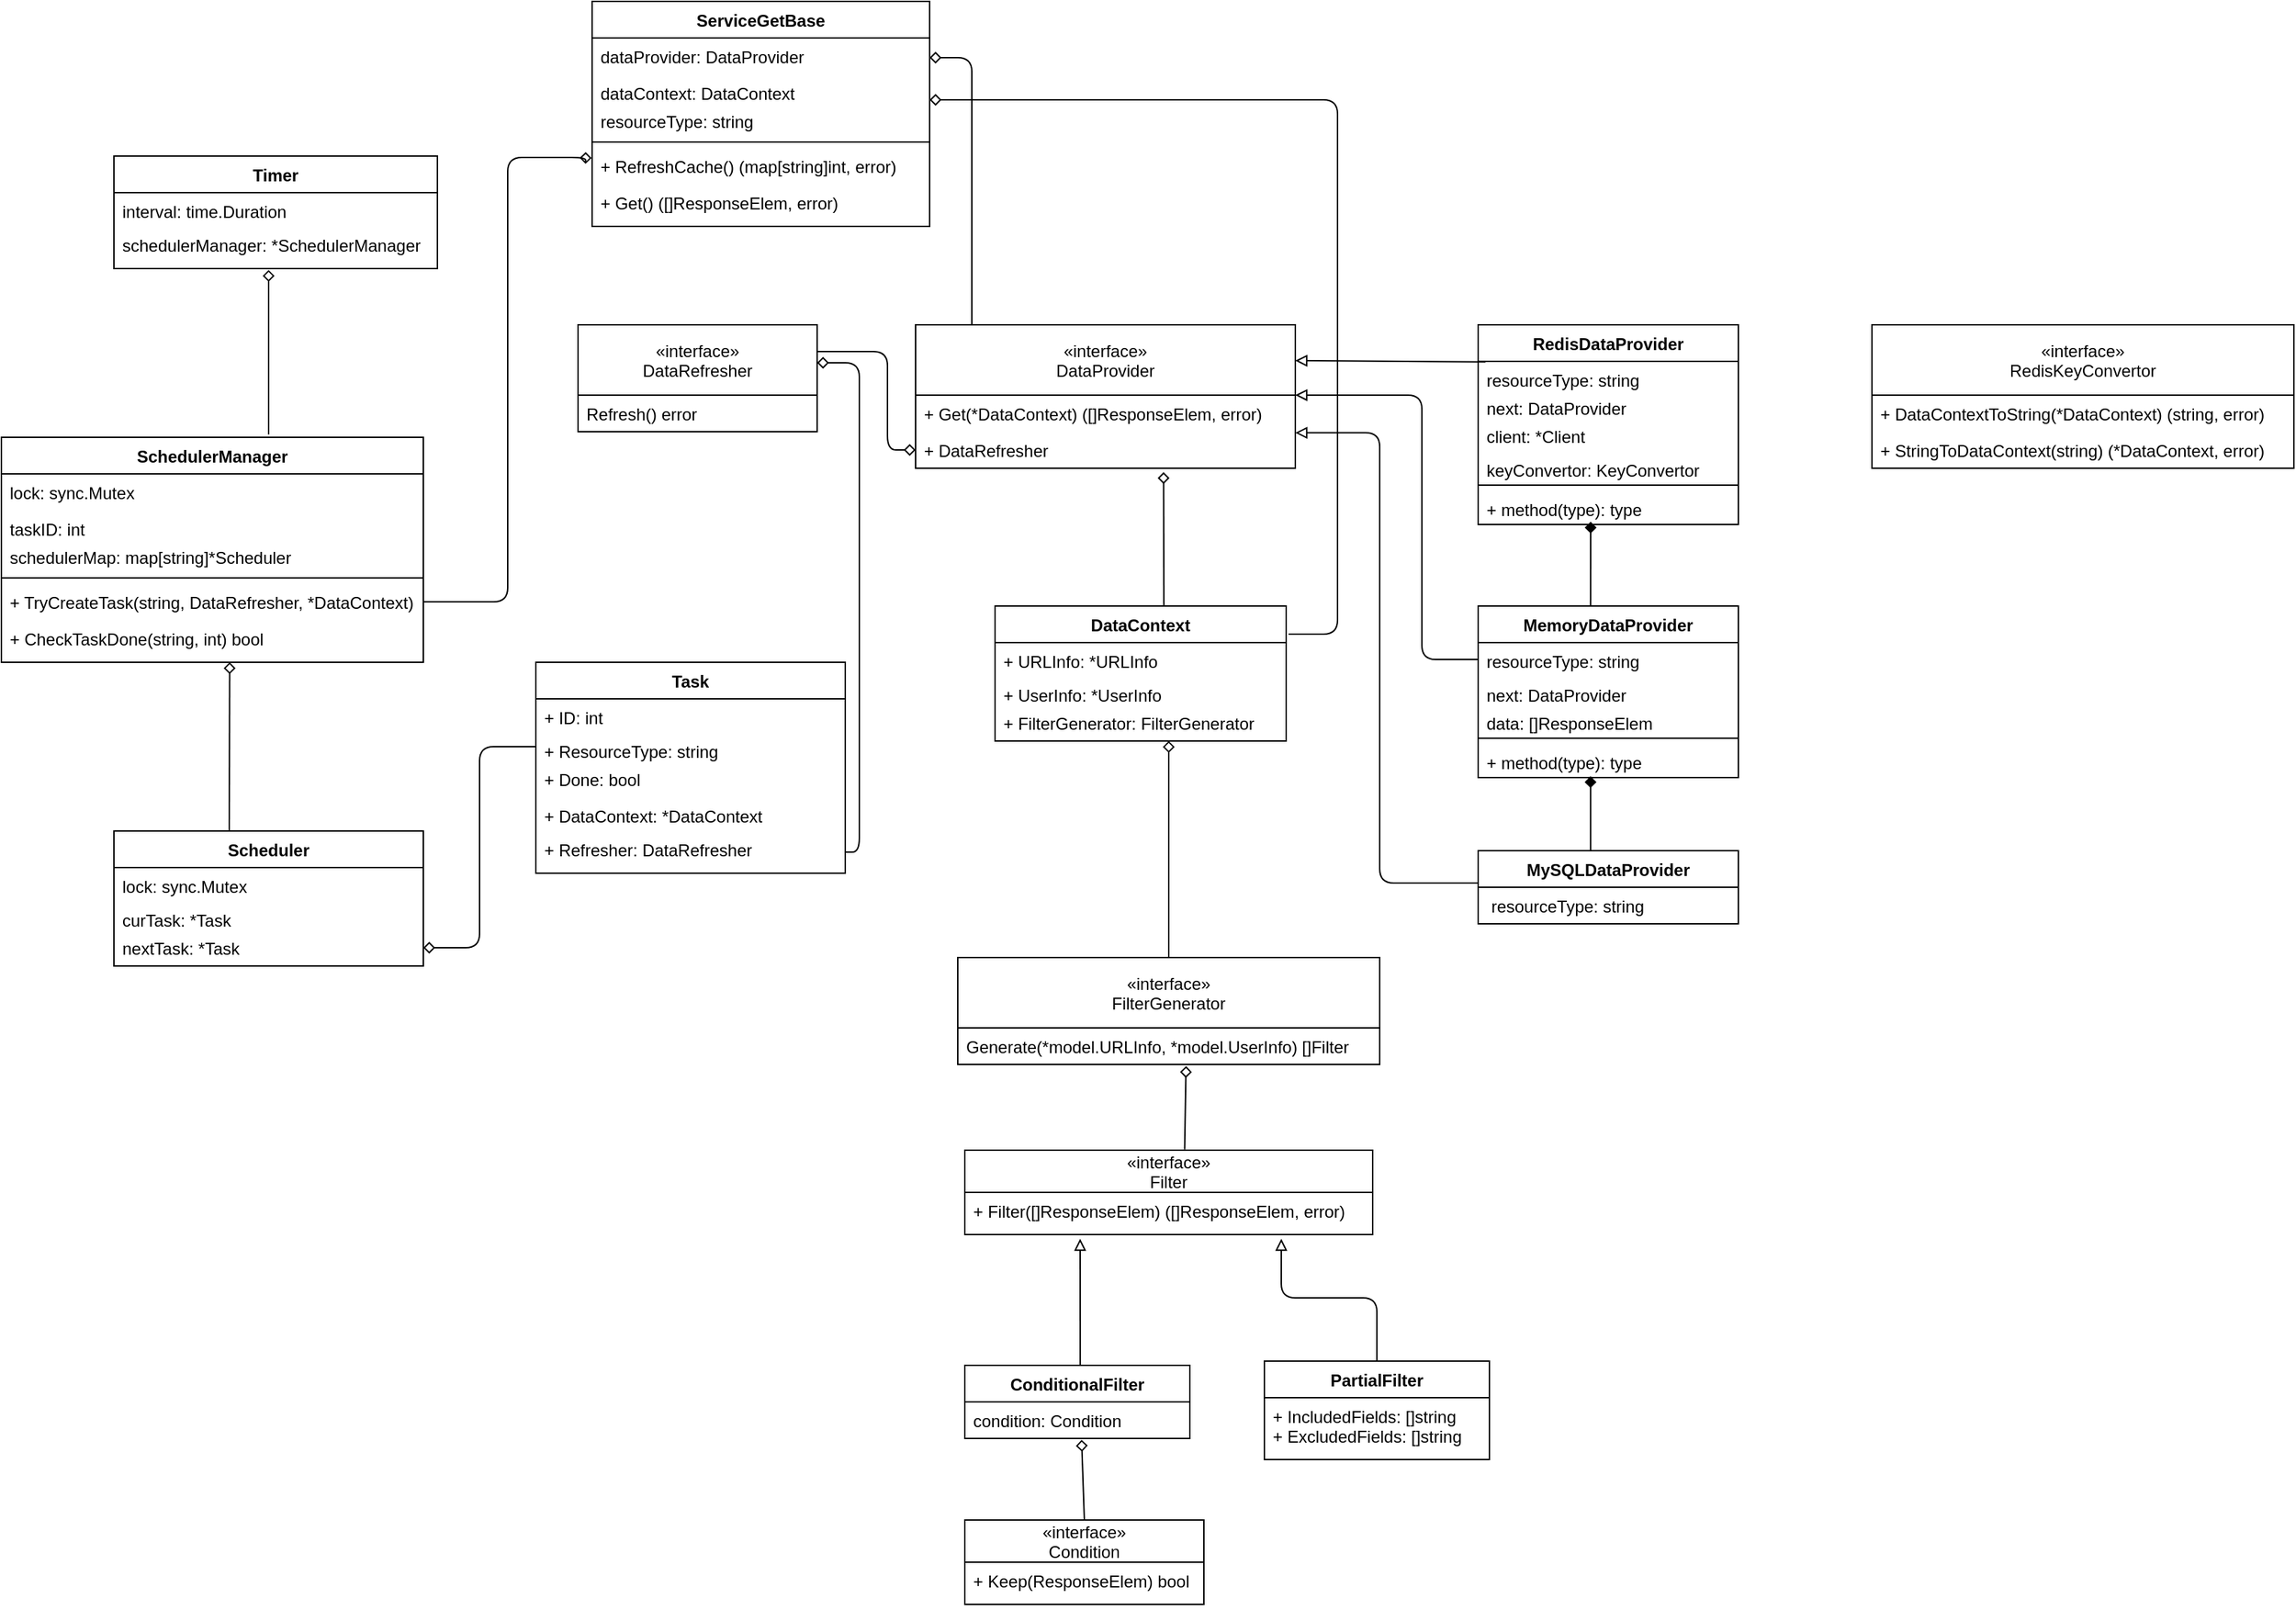 <mxfile>
    <diagram id="uz0e-WhBQIV4k_rEKzST" name="Page-1">
        <mxGraphModel dx="2554" dy="549" grid="1" gridSize="10" guides="1" tooltips="1" connect="1" arrows="1" fold="1" page="1" pageScale="1" pageWidth="1169" pageHeight="827" background="none" math="0" shadow="0">
            <root>
                <mxCell id="0"/>
                <mxCell id="1" parent="0"/>
                <mxCell id="10" value="MySQLDataProvider" style="swimlane;fontStyle=1;align=center;verticalAlign=top;childLayout=stackLayout;horizontal=1;startSize=26;horizontalStack=0;resizeParent=1;resizeParentMax=0;resizeLast=0;collapsible=1;marginBottom=0;" parent="1" vertex="1">
                    <mxGeometry x="750" y="674" width="185" height="52" as="geometry"/>
                </mxCell>
                <mxCell id="11" value=" resourceType: string" style="text;strokeColor=none;fillColor=none;align=left;verticalAlign=top;spacingLeft=4;spacingRight=4;overflow=hidden;rotatable=0;points=[[0,0.5],[1,0.5]];portConstraint=eastwest;" parent="10" vertex="1">
                    <mxGeometry y="26" width="185" height="26" as="geometry"/>
                </mxCell>
                <mxCell id="14" value="«interface»&#10;DataProvider" style="swimlane;fontStyle=0;childLayout=stackLayout;horizontal=1;startSize=50;fillColor=none;horizontalStack=0;resizeParent=1;resizeParentMax=0;resizeLast=0;collapsible=1;marginBottom=0;" parent="1" vertex="1">
                    <mxGeometry x="350" y="300" width="270" height="102" as="geometry"/>
                </mxCell>
                <mxCell id="15" value="+ Get(*DataContext) ([]ResponseElem, error)" style="text;strokeColor=none;fillColor=none;align=left;verticalAlign=top;spacingLeft=4;spacingRight=4;overflow=hidden;rotatable=0;points=[[0,0.5],[1,0.5]];portConstraint=eastwest;" parent="14" vertex="1">
                    <mxGeometry y="50" width="270" height="26" as="geometry"/>
                </mxCell>
                <mxCell id="17" value="+ DataRefresher" style="text;strokeColor=none;fillColor=none;align=left;verticalAlign=top;spacingLeft=4;spacingRight=4;overflow=hidden;rotatable=0;points=[[0,0.5],[1,0.5]];portConstraint=eastwest;" parent="14" vertex="1">
                    <mxGeometry y="76" width="270" height="26" as="geometry"/>
                </mxCell>
                <mxCell id="22" value="" style="edgeStyle=orthogonalEdgeStyle;html=1;endArrow=diamond;endFill=0;exitX=1;exitY=0.25;exitDx=0;exitDy=0;entryX=0;entryY=0.5;entryDx=0;entryDy=0;" parent="1" target="17" edge="1" source="18">
                    <mxGeometry relative="1" as="geometry">
                        <mxPoint x="820" y="326" as="sourcePoint"/>
                        <mxPoint x="340" y="327" as="targetPoint"/>
                        <Array as="points">
                            <mxPoint x="330" y="319"/>
                            <mxPoint x="330" y="389"/>
                        </Array>
                    </mxGeometry>
                </mxCell>
                <mxCell id="18" value="«interface»&#10;DataRefresher" style="swimlane;fontStyle=0;childLayout=stackLayout;horizontal=1;startSize=50;fillColor=none;horizontalStack=0;resizeParent=1;resizeParentMax=0;resizeLast=0;collapsible=1;marginBottom=0;" parent="1" vertex="1">
                    <mxGeometry x="110" y="300" width="170" height="76" as="geometry"/>
                </mxCell>
                <mxCell id="19" value="Refresh() error" style="text;strokeColor=none;fillColor=none;align=left;verticalAlign=top;spacingLeft=4;spacingRight=4;overflow=hidden;rotatable=0;points=[[0,0.5],[1,0.5]];portConstraint=eastwest;" parent="18" vertex="1">
                    <mxGeometry y="50" width="170" height="26" as="geometry"/>
                </mxCell>
                <mxCell id="24" value="MemoryDataProvider" style="swimlane;fontStyle=1;align=center;verticalAlign=top;childLayout=stackLayout;horizontal=1;startSize=26;horizontalStack=0;resizeParent=1;resizeParentMax=0;resizeLast=0;collapsible=1;marginBottom=0;" parent="1" vertex="1">
                    <mxGeometry x="750" y="500" width="185" height="122" as="geometry"/>
                </mxCell>
                <mxCell id="25" value="resourceType: string&#10;&#10;" style="text;strokeColor=none;fillColor=none;align=left;verticalAlign=top;spacingLeft=4;spacingRight=4;overflow=hidden;rotatable=0;points=[[0,0.5],[1,0.5]];portConstraint=eastwest;" parent="24" vertex="1">
                    <mxGeometry y="26" width="185" height="24" as="geometry"/>
                </mxCell>
                <mxCell id="62" value="next: DataProvider" style="text;strokeColor=none;fillColor=none;align=left;verticalAlign=top;spacingLeft=4;spacingRight=4;overflow=hidden;rotatable=0;points=[[0,0.5],[1,0.5]];portConstraint=eastwest;" vertex="1" parent="24">
                    <mxGeometry y="50" width="185" height="20" as="geometry"/>
                </mxCell>
                <mxCell id="63" value="data: []ResponseElem" style="text;strokeColor=none;fillColor=none;align=left;verticalAlign=top;spacingLeft=4;spacingRight=4;overflow=hidden;rotatable=0;points=[[0,0.5],[1,0.5]];portConstraint=eastwest;" vertex="1" parent="24">
                    <mxGeometry y="70" width="185" height="20" as="geometry"/>
                </mxCell>
                <mxCell id="26" value="" style="line;strokeWidth=1;fillColor=none;align=left;verticalAlign=middle;spacingTop=-1;spacingLeft=3;spacingRight=3;rotatable=0;labelPosition=right;points=[];portConstraint=eastwest;strokeColor=inherit;" parent="24" vertex="1">
                    <mxGeometry y="90" width="185" height="8" as="geometry"/>
                </mxCell>
                <mxCell id="27" value="+ method(type): type" style="text;strokeColor=none;fillColor=none;align=left;verticalAlign=top;spacingLeft=4;spacingRight=4;overflow=hidden;rotatable=0;points=[[0,0.5],[1,0.5]];portConstraint=eastwest;" parent="24" vertex="1">
                    <mxGeometry y="98" width="185" height="24" as="geometry"/>
                </mxCell>
                <mxCell id="33" value="" style="edgeStyle=none;html=1;endArrow=block;endFill=0;entryX=1;entryY=0.25;entryDx=0;entryDy=0;exitX=0.028;exitY=0.02;exitDx=0;exitDy=0;exitPerimeter=0;" parent="1" source="66" target="14" edge="1">
                    <mxGeometry relative="1" as="geometry"/>
                </mxCell>
                <mxCell id="29" value="RedisDataProvider" style="swimlane;fontStyle=1;align=center;verticalAlign=top;childLayout=stackLayout;horizontal=1;startSize=26;horizontalStack=0;resizeParent=1;resizeParentMax=0;resizeLast=0;collapsible=1;marginBottom=0;" parent="1" vertex="1">
                    <mxGeometry x="750" y="300" width="185" height="142" as="geometry"/>
                </mxCell>
                <mxCell id="66" value="resourceType: string" style="text;strokeColor=none;fillColor=none;align=left;verticalAlign=top;spacingLeft=4;spacingRight=4;overflow=hidden;rotatable=0;points=[[0,0.5],[1,0.5]];portConstraint=eastwest;" vertex="1" parent="29">
                    <mxGeometry y="26" width="185" height="20" as="geometry"/>
                </mxCell>
                <mxCell id="65" value="next: DataProvider" style="text;strokeColor=none;fillColor=none;align=left;verticalAlign=top;spacingLeft=4;spacingRight=4;overflow=hidden;rotatable=0;points=[[0,0.5],[1,0.5]];portConstraint=eastwest;" vertex="1" parent="29">
                    <mxGeometry y="46" width="185" height="20" as="geometry"/>
                </mxCell>
                <mxCell id="64" value="client: *Client" style="text;strokeColor=none;fillColor=none;align=left;verticalAlign=top;spacingLeft=4;spacingRight=4;overflow=hidden;rotatable=0;points=[[0,0.5],[1,0.5]];portConstraint=eastwest;" vertex="1" parent="29">
                    <mxGeometry y="66" width="185" height="24" as="geometry"/>
                </mxCell>
                <mxCell id="30" value="keyConvertor: KeyConvertor" style="text;strokeColor=none;fillColor=none;align=left;verticalAlign=top;spacingLeft=4;spacingRight=4;overflow=hidden;rotatable=0;points=[[0,0.5],[1,0.5]];portConstraint=eastwest;" parent="29" vertex="1">
                    <mxGeometry y="90" width="185" height="20" as="geometry"/>
                </mxCell>
                <mxCell id="31" value="" style="line;strokeWidth=1;fillColor=none;align=left;verticalAlign=middle;spacingTop=-1;spacingLeft=3;spacingRight=3;rotatable=0;labelPosition=right;points=[];portConstraint=eastwest;strokeColor=inherit;" parent="29" vertex="1">
                    <mxGeometry y="110" width="185" height="8" as="geometry"/>
                </mxCell>
                <mxCell id="32" value="+ method(type): type" style="text;strokeColor=none;fillColor=none;align=left;verticalAlign=top;spacingLeft=4;spacingRight=4;overflow=hidden;rotatable=0;points=[[0,0.5],[1,0.5]];portConstraint=eastwest;" parent="29" vertex="1">
                    <mxGeometry y="118" width="185" height="24" as="geometry"/>
                </mxCell>
                <mxCell id="34" value="" style="edgeStyle=none;html=1;endArrow=diamond;endFill=1;entryX=0.432;entryY=0.958;entryDx=0;entryDy=0;entryPerimeter=0;exitX=0.432;exitY=0;exitDx=0;exitDy=0;exitPerimeter=0;" parent="1" source="10" edge="1" target="27">
                    <mxGeometry relative="1" as="geometry">
                        <mxPoint x="450" y="533" as="targetPoint"/>
                        <mxPoint x="830" y="690" as="sourcePoint"/>
                    </mxGeometry>
                </mxCell>
                <mxCell id="35" value="" style="edgeStyle=none;html=1;endArrow=diamond;endFill=1;exitX=0.432;exitY=0;exitDx=0;exitDy=0;exitPerimeter=0;" parent="1" source="24" edge="1">
                    <mxGeometry relative="1" as="geometry">
                        <mxPoint x="830" y="440" as="targetPoint"/>
                    </mxGeometry>
                </mxCell>
                <mxCell id="36" value="«interface»&#10;Filter" style="swimlane;fontStyle=0;childLayout=stackLayout;horizontal=1;startSize=30;fillColor=none;horizontalStack=0;resizeParent=1;resizeParentMax=0;resizeLast=0;collapsible=1;marginBottom=0;" parent="1" vertex="1">
                    <mxGeometry x="385" y="887" width="290" height="60" as="geometry"/>
                </mxCell>
                <mxCell id="37" value="+ Filter([]ResponseElem) ([]ResponseElem, error)&#10;" style="text;strokeColor=none;fillColor=none;align=left;verticalAlign=top;spacingLeft=4;spacingRight=4;overflow=hidden;rotatable=0;points=[[0,0.5],[1,0.5]];portConstraint=eastwest;" parent="36" vertex="1">
                    <mxGeometry y="30" width="290" height="30" as="geometry"/>
                </mxCell>
                <mxCell id="44" value="" style="edgeStyle=none;html=1;endArrow=block;endFill=0;exitX=0.513;exitY=0;exitDx=0;exitDy=0;exitPerimeter=0;" parent="1" source="40" edge="1">
                    <mxGeometry relative="1" as="geometry">
                        <mxPoint x="467" y="950" as="targetPoint"/>
                        <mxPoint x="470" y="1040" as="sourcePoint"/>
                    </mxGeometry>
                </mxCell>
                <mxCell id="40" value="ConditionalFilter" style="swimlane;fontStyle=1;align=center;verticalAlign=top;childLayout=stackLayout;horizontal=1;startSize=26;horizontalStack=0;resizeParent=1;resizeParentMax=0;resizeLast=0;collapsible=1;marginBottom=0;" parent="1" vertex="1">
                    <mxGeometry x="385" y="1040" width="160" height="52" as="geometry"/>
                </mxCell>
                <mxCell id="41" value="condition: Condition" style="text;strokeColor=none;fillColor=none;align=left;verticalAlign=top;spacingLeft=4;spacingRight=4;overflow=hidden;rotatable=0;points=[[0,0.5],[1,0.5]];portConstraint=eastwest;" parent="40" vertex="1">
                    <mxGeometry y="26" width="160" height="26" as="geometry"/>
                </mxCell>
                <mxCell id="47" value="" style="edgeStyle=none;html=1;endArrow=diamond;endFill=0;entryX=0.519;entryY=1.038;entryDx=0;entryDy=0;entryPerimeter=0;exitX=0.5;exitY=0;exitDx=0;exitDy=0;" parent="1" source="45" target="41" edge="1">
                    <mxGeometry relative="1" as="geometry">
                        <mxPoint x="580" y="1380" as="targetPoint"/>
                    </mxGeometry>
                </mxCell>
                <mxCell id="45" value="«interface»&#10;Condition" style="swimlane;fontStyle=0;childLayout=stackLayout;horizontal=1;startSize=30;fillColor=none;horizontalStack=0;resizeParent=1;resizeParentMax=0;resizeLast=0;collapsible=1;marginBottom=0;" parent="1" vertex="1">
                    <mxGeometry x="385" y="1150" width="170" height="60" as="geometry"/>
                </mxCell>
                <mxCell id="46" value="+ Keep(ResponseElem) bool&#10;" style="text;strokeColor=none;fillColor=none;align=left;verticalAlign=top;spacingLeft=4;spacingRight=4;overflow=hidden;rotatable=0;points=[[0,0.5],[1,0.5]];portConstraint=eastwest;" parent="45" vertex="1">
                    <mxGeometry y="30" width="170" height="30" as="geometry"/>
                </mxCell>
                <mxCell id="54" value="" style="edgeStyle=orthogonalEdgeStyle;html=1;endArrow=block;endFill=0;exitX=0.5;exitY=0;exitDx=0;exitDy=0;entryX=0.776;entryY=1.1;entryDx=0;entryDy=0;entryPerimeter=0;" edge="1" parent="1" source="52" target="37">
                    <mxGeometry relative="1" as="geometry">
                        <mxPoint x="610" y="960" as="targetPoint"/>
                        <mxPoint x="614.474" y="1007" as="sourcePoint"/>
                        <Array as="points">
                            <mxPoint x="678" y="992"/>
                            <mxPoint x="610" y="992"/>
                        </Array>
                    </mxGeometry>
                </mxCell>
                <mxCell id="52" value="PartialFilter" style="swimlane;fontStyle=1;align=center;verticalAlign=top;childLayout=stackLayout;horizontal=1;startSize=26;horizontalStack=0;resizeParent=1;resizeParentMax=0;resizeLast=0;collapsible=1;marginBottom=0;" vertex="1" parent="1">
                    <mxGeometry x="598" y="1037" width="160" height="70" as="geometry"/>
                </mxCell>
                <mxCell id="53" value="+ IncludedFields: []string&#10;+ ExcludedFields: []string" style="text;strokeColor=none;fillColor=none;align=left;verticalAlign=top;spacingLeft=4;spacingRight=4;overflow=hidden;rotatable=0;points=[[0,0.5],[1,0.5]];portConstraint=eastwest;" vertex="1" parent="52">
                    <mxGeometry y="26" width="160" height="44" as="geometry"/>
                </mxCell>
                <mxCell id="55" value="DataContext" style="swimlane;fontStyle=1;align=center;verticalAlign=top;childLayout=stackLayout;horizontal=1;startSize=26;horizontalStack=0;resizeParent=1;resizeParentMax=0;resizeLast=0;collapsible=1;marginBottom=0;" vertex="1" parent="1">
                    <mxGeometry x="406.5" y="500" width="207" height="96" as="geometry"/>
                </mxCell>
                <mxCell id="61" value="+ URLInfo: *URLInfo" style="text;strokeColor=none;fillColor=none;align=left;verticalAlign=top;spacingLeft=4;spacingRight=4;overflow=hidden;rotatable=0;points=[[0,0.5],[1,0.5]];portConstraint=eastwest;" vertex="1" parent="55">
                    <mxGeometry y="26" width="207" height="24" as="geometry"/>
                </mxCell>
                <mxCell id="60" value="+ UserInfo: *UserInfo" style="text;strokeColor=none;fillColor=none;align=left;verticalAlign=top;spacingLeft=4;spacingRight=4;overflow=hidden;rotatable=0;points=[[0,0.5],[1,0.5]];portConstraint=eastwest;" vertex="1" parent="55">
                    <mxGeometry y="50" width="207" height="20" as="geometry"/>
                </mxCell>
                <mxCell id="59" value="+ FilterGenerator: FilterGenerator" style="text;strokeColor=none;fillColor=none;align=left;verticalAlign=top;spacingLeft=4;spacingRight=4;overflow=hidden;rotatable=0;points=[[0,0.5],[1,0.5]];portConstraint=eastwest;" vertex="1" parent="55">
                    <mxGeometry y="70" width="207" height="26" as="geometry"/>
                </mxCell>
                <mxCell id="67" value="«interface»&#10;FilterGenerator" style="swimlane;fontStyle=0;childLayout=stackLayout;horizontal=1;startSize=50;fillColor=none;horizontalStack=0;resizeParent=1;resizeParentMax=0;resizeLast=0;collapsible=1;marginBottom=0;" vertex="1" parent="1">
                    <mxGeometry x="380" y="750" width="300" height="76" as="geometry"/>
                </mxCell>
                <mxCell id="68" value="Generate(*model.URLInfo, *model.UserInfo) []Filter" style="text;strokeColor=none;fillColor=none;align=left;verticalAlign=top;spacingLeft=4;spacingRight=4;overflow=hidden;rotatable=0;points=[[0,0.5],[1,0.5]];portConstraint=eastwest;" vertex="1" parent="67">
                    <mxGeometry y="50" width="300" height="26" as="geometry"/>
                </mxCell>
                <mxCell id="76" value="" style="edgeStyle=none;html=1;endArrow=diamond;endFill=0;entryX=0.653;entryY=1.108;entryDx=0;entryDy=0;entryPerimeter=0;exitX=0.58;exitY=0;exitDx=0;exitDy=0;exitPerimeter=0;" edge="1" parent="1" source="55" target="17">
                    <mxGeometry relative="1" as="geometry">
                        <mxPoint x="390" y="490" as="sourcePoint"/>
                        <mxPoint x="360" y="335.5" as="targetPoint"/>
                    </mxGeometry>
                </mxCell>
                <mxCell id="102" value="" style="edgeStyle=orthogonalEdgeStyle;html=1;endArrow=diamond;endFill=0;" edge="1" parent="1">
                    <mxGeometry relative="1" as="geometry">
                        <mxPoint x="-110" y="261" as="targetPoint"/>
                        <Array as="points">
                            <mxPoint x="-110" y="261"/>
                        </Array>
                        <mxPoint x="-110" y="378" as="sourcePoint"/>
                    </mxGeometry>
                </mxCell>
                <mxCell id="82" value="" style="edgeStyle=orthogonalEdgeStyle;html=1;endArrow=block;endFill=0;exitX=0;exitY=0.5;exitDx=0;exitDy=0;entryX=1;entryY=0.031;entryDx=0;entryDy=0;entryPerimeter=0;" edge="1" parent="1" target="17">
                    <mxGeometry relative="1" as="geometry">
                        <mxPoint x="750" y="697" as="sourcePoint"/>
                        <mxPoint x="550" y="410" as="targetPoint"/>
                        <Array as="points">
                            <mxPoint x="680" y="697"/>
                            <mxPoint x="680" y="377"/>
                        </Array>
                    </mxGeometry>
                </mxCell>
                <mxCell id="83" value="Scheduler" style="swimlane;fontStyle=1;align=center;verticalAlign=top;childLayout=stackLayout;horizontal=1;startSize=26;horizontalStack=0;resizeParent=1;resizeParentMax=0;resizeLast=0;collapsible=1;marginBottom=0;" vertex="1" parent="1">
                    <mxGeometry x="-220" y="660" width="220" height="96" as="geometry"/>
                </mxCell>
                <mxCell id="84" value="lock: sync.Mutex" style="text;strokeColor=none;fillColor=none;align=left;verticalAlign=top;spacingLeft=4;spacingRight=4;overflow=hidden;rotatable=0;points=[[0,0.5],[1,0.5]];portConstraint=eastwest;" vertex="1" parent="83">
                    <mxGeometry y="26" width="220" height="24" as="geometry"/>
                </mxCell>
                <mxCell id="85" value="curTask: *Task" style="text;strokeColor=none;fillColor=none;align=left;verticalAlign=top;spacingLeft=4;spacingRight=4;overflow=hidden;rotatable=0;points=[[0,0.5],[1,0.5]];portConstraint=eastwest;" vertex="1" parent="83">
                    <mxGeometry y="50" width="220" height="20" as="geometry"/>
                </mxCell>
                <mxCell id="86" value="nextTask: *Task" style="text;strokeColor=none;fillColor=none;align=left;verticalAlign=top;spacingLeft=4;spacingRight=4;overflow=hidden;rotatable=0;points=[[0,0.5],[1,0.5]];portConstraint=eastwest;" vertex="1" parent="83">
                    <mxGeometry y="70" width="220" height="26" as="geometry"/>
                </mxCell>
                <mxCell id="87" value="" style="edgeStyle=orthogonalEdgeStyle;html=1;endArrow=block;endFill=0;exitX=0;exitY=0.5;exitDx=0;exitDy=0;entryX=1;entryY=0.031;entryDx=0;entryDy=0;entryPerimeter=0;" edge="1" parent="1" source="25">
                    <mxGeometry relative="1" as="geometry">
                        <mxPoint x="750" y="670.2" as="sourcePoint"/>
                        <mxPoint x="620" y="350.006" as="targetPoint"/>
                        <Array as="points">
                            <mxPoint x="710" y="538"/>
                            <mxPoint x="710" y="350"/>
                        </Array>
                    </mxGeometry>
                </mxCell>
                <mxCell id="88" value="" style="edgeStyle=none;html=1;endArrow=diamond;endFill=0;entryX=0.653;entryY=1.108;entryDx=0;entryDy=0;entryPerimeter=0;" edge="1" parent="1">
                    <mxGeometry relative="1" as="geometry">
                        <mxPoint x="530" y="750" as="sourcePoint"/>
                        <mxPoint x="530" y="595.998" as="targetPoint"/>
                    </mxGeometry>
                </mxCell>
                <mxCell id="89" value="" style="edgeStyle=none;html=1;endArrow=diamond;endFill=0;entryX=0.541;entryY=1.046;entryDx=0;entryDy=0;entryPerimeter=0;exitX=0.539;exitY=-0.01;exitDx=0;exitDy=0;exitPerimeter=0;" edge="1" parent="1" source="36" target="68">
                    <mxGeometry relative="1" as="geometry">
                        <mxPoint x="542" y="880" as="sourcePoint"/>
                        <mxPoint x="540" y="830" as="targetPoint"/>
                    </mxGeometry>
                </mxCell>
                <mxCell id="90" value="Task" style="swimlane;fontStyle=1;align=center;verticalAlign=top;childLayout=stackLayout;horizontal=1;startSize=26;horizontalStack=0;resizeParent=1;resizeParentMax=0;resizeLast=0;collapsible=1;marginBottom=0;" vertex="1" parent="1">
                    <mxGeometry x="80" y="540" width="220" height="150" as="geometry"/>
                </mxCell>
                <mxCell id="91" value="+ ID: int" style="text;strokeColor=none;fillColor=none;align=left;verticalAlign=top;spacingLeft=4;spacingRight=4;overflow=hidden;rotatable=0;points=[[0,0.5],[1,0.5]];portConstraint=eastwest;" vertex="1" parent="90">
                    <mxGeometry y="26" width="220" height="24" as="geometry"/>
                </mxCell>
                <mxCell id="92" value="+ ResourceType: string" style="text;strokeColor=none;fillColor=none;align=left;verticalAlign=top;spacingLeft=4;spacingRight=4;overflow=hidden;rotatable=0;points=[[0,0.5],[1,0.5]];portConstraint=eastwest;" vertex="1" parent="90">
                    <mxGeometry y="50" width="220" height="20" as="geometry"/>
                </mxCell>
                <mxCell id="93" value="+ Done: bool" style="text;strokeColor=none;fillColor=none;align=left;verticalAlign=top;spacingLeft=4;spacingRight=4;overflow=hidden;rotatable=0;points=[[0,0.5],[1,0.5]];portConstraint=eastwest;" vertex="1" parent="90">
                    <mxGeometry y="70" width="220" height="26" as="geometry"/>
                </mxCell>
                <mxCell id="95" value="+ DataContext: *DataContext" style="text;strokeColor=none;fillColor=none;align=left;verticalAlign=top;spacingLeft=4;spacingRight=4;overflow=hidden;rotatable=0;points=[[0,0.5],[1,0.5]];portConstraint=eastwest;" vertex="1" parent="90">
                    <mxGeometry y="96" width="220" height="24" as="geometry"/>
                </mxCell>
                <mxCell id="94" value="+ Refresher: DataRefresher" style="text;strokeColor=none;fillColor=none;align=left;verticalAlign=top;spacingLeft=4;spacingRight=4;overflow=hidden;rotatable=0;points=[[0,0.5],[1,0.5]];portConstraint=eastwest;" vertex="1" parent="90">
                    <mxGeometry y="120" width="220" height="30" as="geometry"/>
                </mxCell>
                <mxCell id="96" value="Timer" style="swimlane;fontStyle=1;align=center;verticalAlign=top;childLayout=stackLayout;horizontal=1;startSize=26;horizontalStack=0;resizeParent=1;resizeParentMax=0;resizeLast=0;collapsible=1;marginBottom=0;" vertex="1" parent="1">
                    <mxGeometry x="-220" y="180" width="230" height="80" as="geometry"/>
                </mxCell>
                <mxCell id="97" value="interval: time.Duration" style="text;strokeColor=none;fillColor=none;align=left;verticalAlign=top;spacingLeft=4;spacingRight=4;overflow=hidden;rotatable=0;points=[[0,0.5],[1,0.5]];portConstraint=eastwest;" vertex="1" parent="96">
                    <mxGeometry y="26" width="230" height="24" as="geometry"/>
                </mxCell>
                <mxCell id="98" value="schedulerManager: *SchedulerManager" style="text;strokeColor=none;fillColor=none;align=left;verticalAlign=top;spacingLeft=4;spacingRight=4;overflow=hidden;rotatable=0;points=[[0,0.5],[1,0.5]];portConstraint=eastwest;" vertex="1" parent="96">
                    <mxGeometry y="50" width="230" height="30" as="geometry"/>
                </mxCell>
                <mxCell id="103" value="" style="edgeStyle=orthogonalEdgeStyle;html=1;endArrow=diamond;endFill=0;entryX=0.541;entryY=1;entryDx=0;entryDy=0;entryPerimeter=0;" edge="1" parent="1" target="127">
                    <mxGeometry relative="1" as="geometry">
                        <mxPoint x="-110.22" y="474.39" as="targetPoint"/>
                        <Array as="points">
                            <mxPoint x="-138" y="660"/>
                        </Array>
                        <mxPoint x="-138" y="660" as="sourcePoint"/>
                    </mxGeometry>
                </mxCell>
                <mxCell id="104" value="" style="edgeStyle=orthogonalEdgeStyle;html=1;endArrow=diamond;endFill=0;" edge="1" parent="1" source="92" target="86">
                    <mxGeometry relative="1" as="geometry"/>
                </mxCell>
                <mxCell id="106" value="" style="edgeStyle=orthogonalEdgeStyle;html=1;endArrow=diamond;endFill=0;exitX=1;exitY=0.5;exitDx=0;exitDy=0;" edge="1" parent="1" source="94">
                    <mxGeometry relative="1" as="geometry">
                        <mxPoint x="420" y="631" as="sourcePoint"/>
                        <mxPoint x="280" y="327" as="targetPoint"/>
                        <Array as="points">
                            <mxPoint x="310" y="675"/>
                            <mxPoint x="310" y="327"/>
                        </Array>
                    </mxGeometry>
                </mxCell>
                <mxCell id="111" value="ServiceGetBase" style="swimlane;fontStyle=1;align=center;verticalAlign=top;childLayout=stackLayout;horizontal=1;startSize=26;horizontalStack=0;resizeParent=1;resizeParentMax=0;resizeLast=0;collapsible=1;marginBottom=0;" vertex="1" parent="1">
                    <mxGeometry x="120" y="70" width="240" height="160" as="geometry"/>
                </mxCell>
                <mxCell id="118" value="dataProvider: DataProvider" style="text;strokeColor=none;fillColor=none;align=left;verticalAlign=top;spacingLeft=4;spacingRight=4;overflow=hidden;rotatable=0;points=[[0,0.5],[1,0.5]];portConstraint=eastwest;" vertex="1" parent="111">
                    <mxGeometry y="26" width="240" height="26" as="geometry"/>
                </mxCell>
                <mxCell id="117" value="dataContext: DataContext" style="text;strokeColor=none;fillColor=none;align=left;verticalAlign=top;spacingLeft=4;spacingRight=4;overflow=hidden;rotatable=0;points=[[0,0.5],[1,0.5]];portConstraint=eastwest;" vertex="1" parent="111">
                    <mxGeometry y="52" width="240" height="20" as="geometry"/>
                </mxCell>
                <mxCell id="116" value="resourceType: string" style="text;strokeColor=none;fillColor=none;align=left;verticalAlign=top;spacingLeft=4;spacingRight=4;overflow=hidden;rotatable=0;points=[[0,0.5],[1,0.5]];portConstraint=eastwest;" vertex="1" parent="111">
                    <mxGeometry y="72" width="240" height="24" as="geometry"/>
                </mxCell>
                <mxCell id="113" value="" style="line;strokeWidth=1;fillColor=none;align=left;verticalAlign=middle;spacingTop=-1;spacingLeft=3;spacingRight=3;rotatable=0;labelPosition=right;points=[];portConstraint=eastwest;strokeColor=inherit;" vertex="1" parent="111">
                    <mxGeometry y="96" width="240" height="8" as="geometry"/>
                </mxCell>
                <mxCell id="114" value="+ RefreshCache() (map[string]int, error)" style="text;strokeColor=none;fillColor=none;align=left;verticalAlign=top;spacingLeft=4;spacingRight=4;overflow=hidden;rotatable=0;points=[[0,0.5],[1,0.5]];portConstraint=eastwest;" vertex="1" parent="111">
                    <mxGeometry y="104" width="240" height="26" as="geometry"/>
                </mxCell>
                <mxCell id="119" value="+ Get() ([]ResponseElem, error)" style="text;strokeColor=none;fillColor=none;align=left;verticalAlign=top;spacingLeft=4;spacingRight=4;overflow=hidden;rotatable=0;points=[[0,0.5],[1,0.5]];portConstraint=eastwest;" vertex="1" parent="111">
                    <mxGeometry y="130" width="240" height="30" as="geometry"/>
                </mxCell>
                <mxCell id="120" value="" style="edgeStyle=orthogonalEdgeStyle;html=1;endArrow=diamond;endFill=0;entryX=-0.019;entryY=0.121;entryDx=0;entryDy=0;entryPerimeter=0;exitX=1;exitY=0.5;exitDx=0;exitDy=0;" edge="1" parent="1" source="126" target="114">
                    <mxGeometry relative="1" as="geometry">
                        <mxPoint x="-100" y="271" as="targetPoint"/>
                        <Array as="points">
                            <mxPoint x="60" y="497"/>
                            <mxPoint x="60" y="181"/>
                            <mxPoint x="115" y="181"/>
                        </Array>
                        <mxPoint x="1.1" y="392.016" as="sourcePoint"/>
                    </mxGeometry>
                </mxCell>
                <mxCell id="121" value="SchedulerManager" style="swimlane;fontStyle=1;align=center;verticalAlign=top;childLayout=stackLayout;horizontal=1;startSize=26;horizontalStack=0;resizeParent=1;resizeParentMax=0;resizeLast=0;collapsible=1;marginBottom=0;" vertex="1" parent="1">
                    <mxGeometry x="-300" y="380" width="300" height="160" as="geometry"/>
                </mxCell>
                <mxCell id="122" value="lock: sync.Mutex" style="text;strokeColor=none;fillColor=none;align=left;verticalAlign=top;spacingLeft=4;spacingRight=4;overflow=hidden;rotatable=0;points=[[0,0.5],[1,0.5]];portConstraint=eastwest;" vertex="1" parent="121">
                    <mxGeometry y="26" width="300" height="26" as="geometry"/>
                </mxCell>
                <mxCell id="123" value="taskID: int" style="text;strokeColor=none;fillColor=none;align=left;verticalAlign=top;spacingLeft=4;spacingRight=4;overflow=hidden;rotatable=0;points=[[0,0.5],[1,0.5]];portConstraint=eastwest;" vertex="1" parent="121">
                    <mxGeometry y="52" width="300" height="20" as="geometry"/>
                </mxCell>
                <mxCell id="124" value="schedulerMap: map[string]*Scheduler" style="text;strokeColor=none;fillColor=none;align=left;verticalAlign=top;spacingLeft=4;spacingRight=4;overflow=hidden;rotatable=0;points=[[0,0.5],[1,0.5]];portConstraint=eastwest;" vertex="1" parent="121">
                    <mxGeometry y="72" width="300" height="24" as="geometry"/>
                </mxCell>
                <mxCell id="125" value="" style="line;strokeWidth=1;fillColor=none;align=left;verticalAlign=middle;spacingTop=-1;spacingLeft=3;spacingRight=3;rotatable=0;labelPosition=right;points=[];portConstraint=eastwest;strokeColor=inherit;" vertex="1" parent="121">
                    <mxGeometry y="96" width="300" height="8" as="geometry"/>
                </mxCell>
                <mxCell id="126" value="+ TryCreateTask(string, DataRefresher, *DataContext) (taskID int)" style="text;strokeColor=none;fillColor=none;align=left;verticalAlign=top;spacingLeft=4;spacingRight=4;overflow=hidden;rotatable=0;points=[[0,0.5],[1,0.5]];portConstraint=eastwest;" vertex="1" parent="121">
                    <mxGeometry y="104" width="300" height="26" as="geometry"/>
                </mxCell>
                <mxCell id="127" value="+ CheckTaskDone(string, int) bool" style="text;strokeColor=none;fillColor=none;align=left;verticalAlign=top;spacingLeft=4;spacingRight=4;overflow=hidden;rotatable=0;points=[[0,0.5],[1,0.5]];portConstraint=eastwest;" vertex="1" parent="121">
                    <mxGeometry y="130" width="300" height="30" as="geometry"/>
                </mxCell>
                <mxCell id="128" value="" style="edgeStyle=orthogonalEdgeStyle;html=1;endArrow=diamond;endFill=0;" edge="1" parent="1" source="14">
                    <mxGeometry relative="1" as="geometry">
                        <mxPoint x="380" y="458" as="sourcePoint"/>
                        <mxPoint x="360" y="110" as="targetPoint"/>
                        <Array as="points">
                            <mxPoint x="390" y="110"/>
                        </Array>
                    </mxGeometry>
                </mxCell>
                <mxCell id="129" value="" style="edgeStyle=orthogonalEdgeStyle;html=1;endArrow=diamond;endFill=0;" edge="1" parent="1">
                    <mxGeometry relative="1" as="geometry">
                        <mxPoint x="620" y="520" as="sourcePoint"/>
                        <mxPoint x="360" y="140" as="targetPoint"/>
                        <Array as="points">
                            <mxPoint x="613" y="520"/>
                            <mxPoint x="650" y="520"/>
                            <mxPoint x="650" y="140"/>
                        </Array>
                    </mxGeometry>
                </mxCell>
                <mxCell id="131" value="«interface»&#10;RedisKeyConvertor" style="swimlane;fontStyle=0;childLayout=stackLayout;horizontal=1;startSize=50;fillColor=none;horizontalStack=0;resizeParent=1;resizeParentMax=0;resizeLast=0;collapsible=1;marginBottom=0;" vertex="1" parent="1">
                    <mxGeometry x="1030" y="300" width="300" height="102" as="geometry"/>
                </mxCell>
                <mxCell id="132" value="+ DataContextToString(*DataContext) (string, error)" style="text;strokeColor=none;fillColor=none;align=left;verticalAlign=top;spacingLeft=4;spacingRight=4;overflow=hidden;rotatable=0;points=[[0,0.5],[1,0.5]];portConstraint=eastwest;" vertex="1" parent="131">
                    <mxGeometry y="50" width="300" height="26" as="geometry"/>
                </mxCell>
                <mxCell id="133" value="+ StringToDataContext(string) (*DataContext, error)" style="text;strokeColor=none;fillColor=none;align=left;verticalAlign=top;spacingLeft=4;spacingRight=4;overflow=hidden;rotatable=0;points=[[0,0.5],[1,0.5]];portConstraint=eastwest;" vertex="1" parent="131">
                    <mxGeometry y="76" width="300" height="26" as="geometry"/>
                </mxCell>
            </root>
        </mxGraphModel>
    </diagram>
</mxfile>
